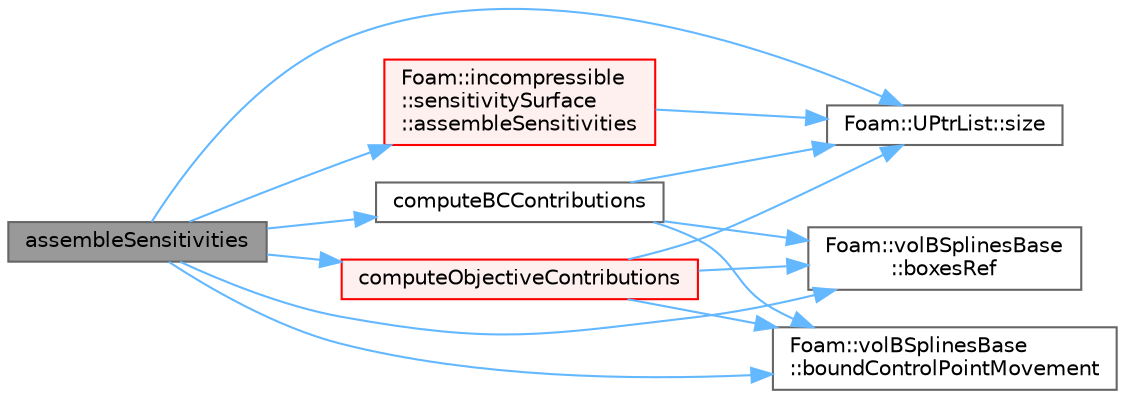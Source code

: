 digraph "assembleSensitivities"
{
 // LATEX_PDF_SIZE
  bgcolor="transparent";
  edge [fontname=Helvetica,fontsize=10,labelfontname=Helvetica,labelfontsize=10];
  node [fontname=Helvetica,fontsize=10,shape=box,height=0.2,width=0.4];
  rankdir="LR";
  Node1 [id="Node000001",label="assembleSensitivities",height=0.2,width=0.4,color="gray40", fillcolor="grey60", style="filled", fontcolor="black",tooltip=" "];
  Node1 -> Node2 [id="edge1_Node000001_Node000002",color="steelblue1",style="solid",tooltip=" "];
  Node2 [id="Node000002",label="Foam::incompressible\l::sensitivitySurface\l::assembleSensitivities",height=0.2,width=0.4,color="red", fillcolor="#FFF0F0", style="filled",URL="$classFoam_1_1incompressible_1_1sensitivitySurface.html#a4d9bf7ba00f9f69f454e7d7c42b11b4c",tooltip=" "];
  Node2 -> Node3 [id="edge2_Node000002_Node000003",color="steelblue1",style="solid",tooltip=" "];
  Node3 [id="Node000003",label="Foam::UPtrList::size",height=0.2,width=0.4,color="grey40", fillcolor="white", style="filled",URL="$classFoam_1_1UPtrList.html#a95603446b248fe1ecf5dc59bcc2eaff0",tooltip=" "];
  Node1 -> Node42 [id="edge3_Node000001_Node000042",color="steelblue1",style="solid",tooltip=" "];
  Node42 [id="Node000042",label="Foam::volBSplinesBase\l::boundControlPointMovement",height=0.2,width=0.4,color="grey40", fillcolor="white", style="filled",URL="$classFoam_1_1volBSplinesBase.html#ab9db7bf52cf78f36bc7fbc0e3d214ce2",tooltip=" "];
  Node1 -> Node43 [id="edge4_Node000001_Node000043",color="steelblue1",style="solid",tooltip=" "];
  Node43 [id="Node000043",label="Foam::volBSplinesBase\l::boxesRef",height=0.2,width=0.4,color="grey40", fillcolor="white", style="filled",URL="$classFoam_1_1volBSplinesBase.html#aa0e7eae516c22f6fb62e6dda69c3492b",tooltip=" "];
  Node1 -> Node44 [id="edge5_Node000001_Node000044",color="steelblue1",style="solid",tooltip=" "];
  Node44 [id="Node000044",label="computeBCContributions",height=0.2,width=0.4,color="grey40", fillcolor="white", style="filled",URL="$classFoam_1_1incompressible_1_1sensitivityVolBSplines.html#ab55c2241b0f0d5e248da1b7b8f45cfe0",tooltip=" "];
  Node44 -> Node42 [id="edge6_Node000044_Node000042",color="steelblue1",style="solid",tooltip=" "];
  Node44 -> Node43 [id="edge7_Node000044_Node000043",color="steelblue1",style="solid",tooltip=" "];
  Node44 -> Node3 [id="edge8_Node000044_Node000003",color="steelblue1",style="solid",tooltip=" "];
  Node1 -> Node45 [id="edge9_Node000001_Node000045",color="steelblue1",style="solid",tooltip=" "];
  Node45 [id="Node000045",label="computeObjectiveContributions",height=0.2,width=0.4,color="red", fillcolor="#FFF0F0", style="filled",URL="$classFoam_1_1incompressible_1_1sensitivityVolBSplines.html#aaaee2352a0523ee12a151c4e4d798414",tooltip=" "];
  Node45 -> Node42 [id="edge10_Node000045_Node000042",color="steelblue1",style="solid",tooltip=" "];
  Node45 -> Node43 [id="edge11_Node000045_Node000043",color="steelblue1",style="solid",tooltip=" "];
  Node45 -> Node3 [id="edge12_Node000045_Node000003",color="steelblue1",style="solid",tooltip=" "];
  Node1 -> Node3 [id="edge13_Node000001_Node000003",color="steelblue1",style="solid",tooltip=" "];
}
